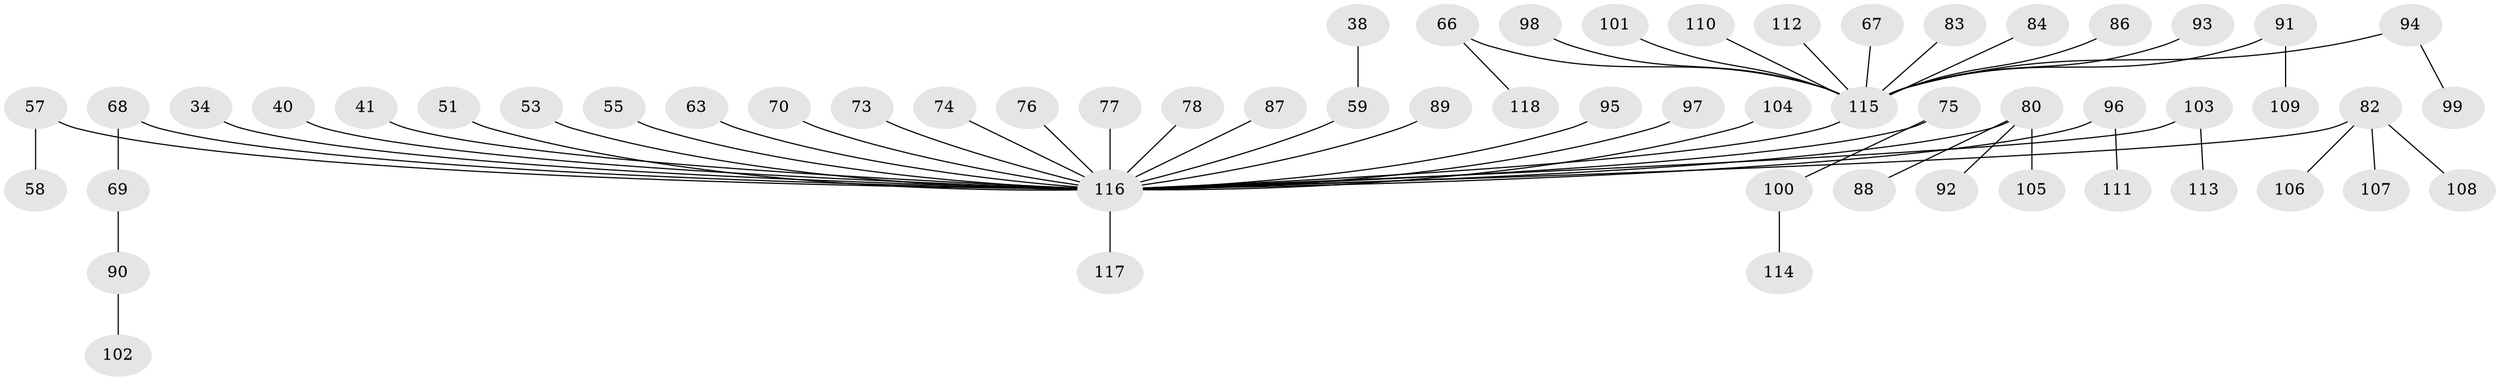 // original degree distribution, {4: 0.07627118644067797, 8: 0.00847457627118644, 7: 0.00847457627118644, 2: 0.288135593220339, 3: 0.11864406779661017, 5: 0.00847457627118644, 6: 0.01694915254237288, 1: 0.4745762711864407}
// Generated by graph-tools (version 1.1) at 2025/53/03/09/25 04:53:24]
// undirected, 59 vertices, 58 edges
graph export_dot {
graph [start="1"]
  node [color=gray90,style=filled];
  34;
  38;
  40;
  41;
  51;
  53;
  55;
  57;
  58;
  59 [super="+25"];
  63;
  66;
  67;
  68;
  69;
  70;
  73;
  74;
  75;
  76 [super="+33"];
  77;
  78;
  80 [super="+64+72"];
  82 [super="+81"];
  83;
  84;
  86;
  87;
  88;
  89;
  90;
  91;
  92;
  93;
  94;
  95;
  96 [super="+65"];
  97 [super="+28"];
  98;
  99;
  100;
  101;
  102;
  103;
  104;
  105;
  106;
  107;
  108;
  109;
  110;
  111;
  112;
  113;
  114;
  115 [super="+47+85+46+71"];
  116 [super="+79"];
  117;
  118;
  34 -- 116;
  38 -- 59;
  40 -- 116;
  41 -- 116;
  51 -- 116;
  53 -- 116;
  55 -- 116;
  57 -- 58;
  57 -- 116;
  59 -- 116;
  63 -- 116;
  66 -- 118;
  66 -- 115;
  67 -- 115;
  68 -- 69;
  68 -- 116;
  69 -- 90;
  70 -- 116;
  73 -- 116;
  74 -- 116;
  75 -- 100;
  75 -- 116;
  76 -- 116;
  77 -- 116;
  78 -- 116;
  80 -- 88;
  80 -- 105;
  80 -- 92;
  80 -- 116;
  82 -- 106;
  82 -- 107;
  82 -- 108;
  82 -- 116;
  83 -- 115;
  84 -- 115;
  86 -- 115;
  87 -- 116;
  89 -- 116;
  90 -- 102;
  91 -- 109;
  91 -- 115;
  93 -- 115;
  94 -- 99;
  94 -- 115;
  95 -- 116;
  96 -- 116;
  96 -- 111;
  97 -- 116;
  98 -- 115;
  100 -- 114;
  101 -- 115;
  103 -- 113;
  103 -- 116;
  104 -- 116;
  110 -- 115;
  112 -- 115;
  115 -- 116;
  116 -- 117;
}
